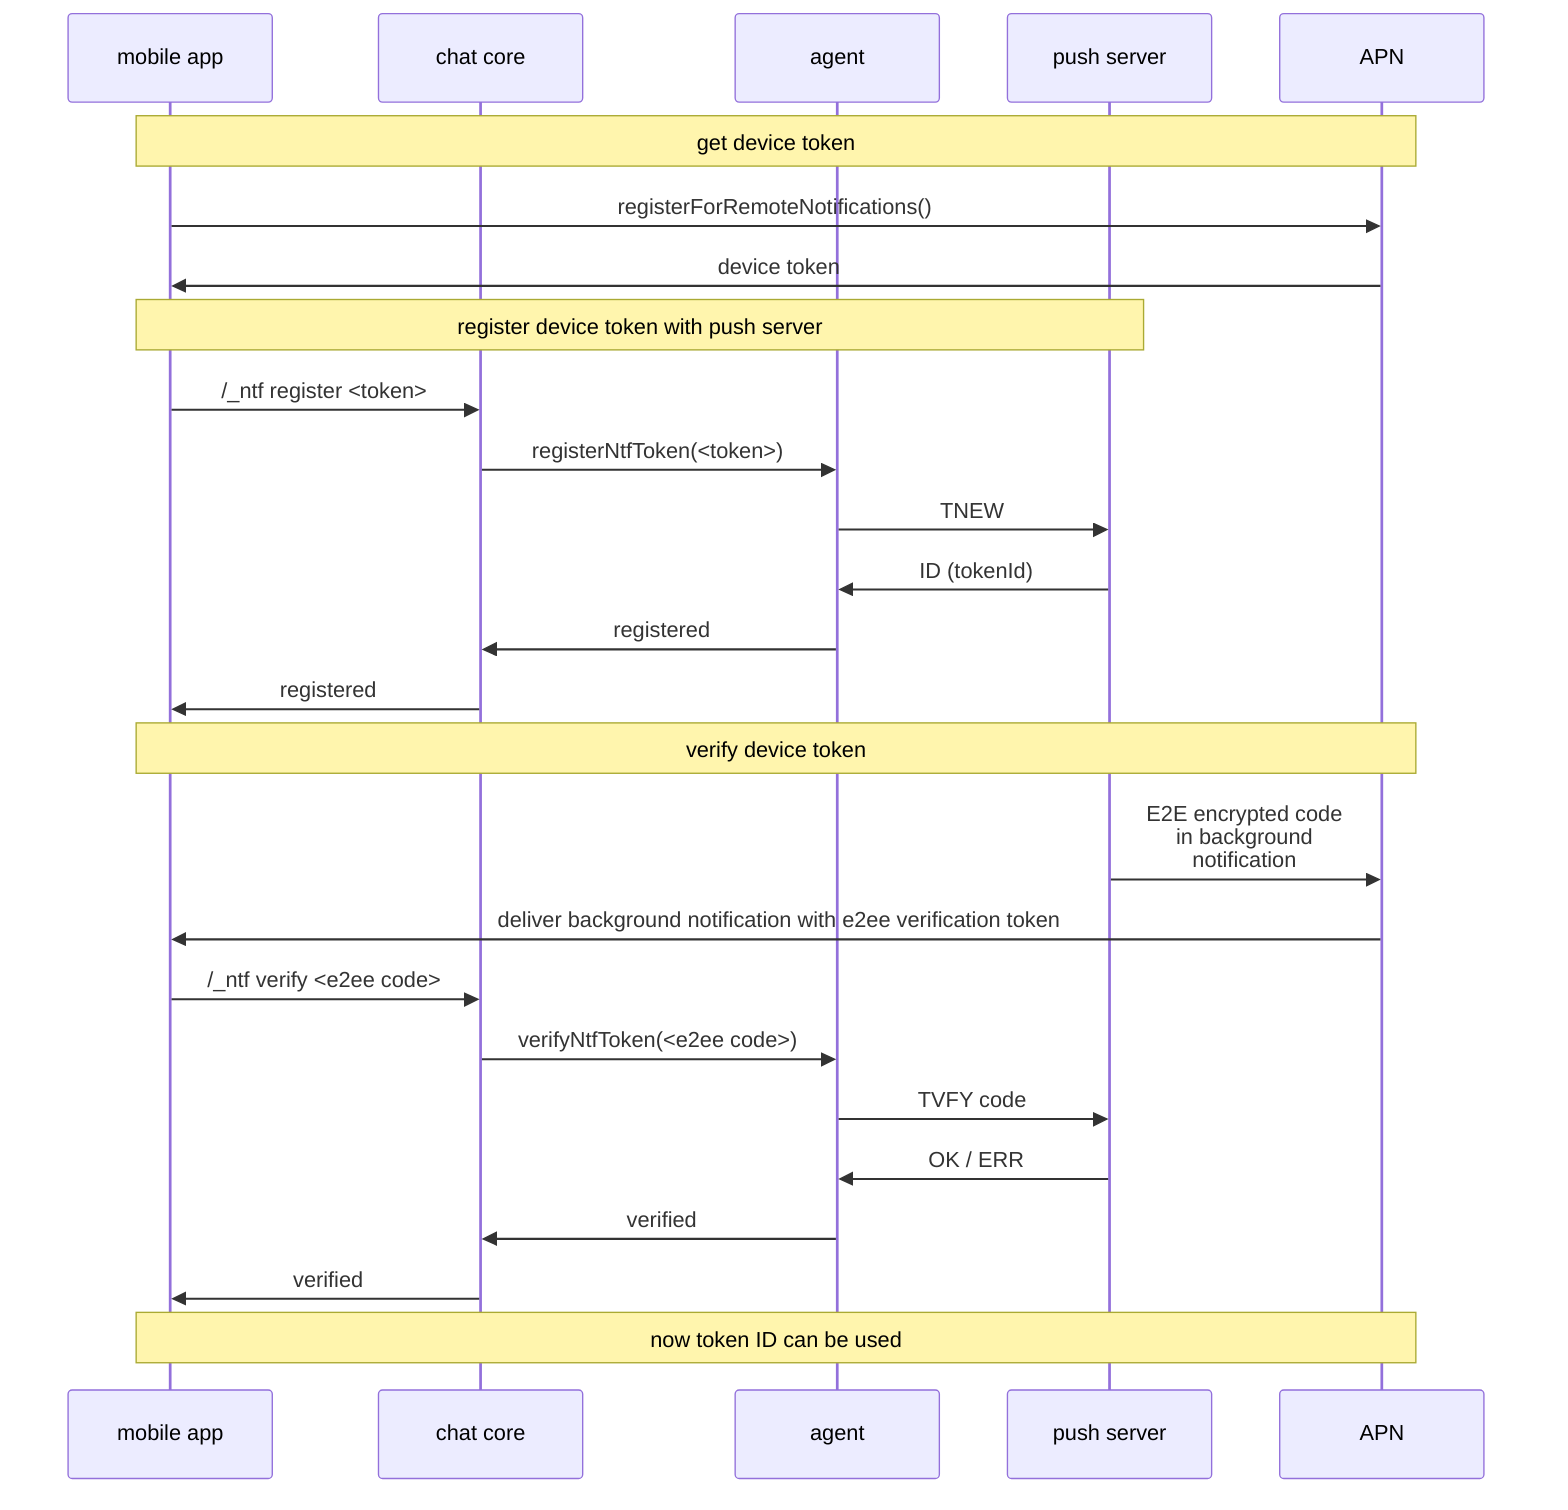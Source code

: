 sequenceDiagram
  participant M as mobile app
  participant C as chat core
  participant A as agent
  participant P as push server
  participant APN as APN

  note over M, APN: get device token
  M ->> APN: registerForRemoteNotifications()
  APN ->> M: device token

  note over M, P: register device token with push server
  M ->> C: /_ntf register <token>
  C ->> A: registerNtfToken(<token>)
  A ->> P: TNEW
  P ->> A: ID (tokenId)
  A ->> C: registered
  C ->> M: registered

  note over M, APN: verify device token
  P ->> APN: E2E encrypted code<br>in background<br>notification
  APN ->> M: deliver background notification with e2ee verification token
  M ->> C: /_ntf verify <e2ee code>
  C ->> A: verifyNtfToken(<e2ee code>)
  A ->> P: TVFY code
  P ->> A: OK / ERR
  A ->> C: verified
  C ->> M: verified

  note over M, APN: now token ID can be used